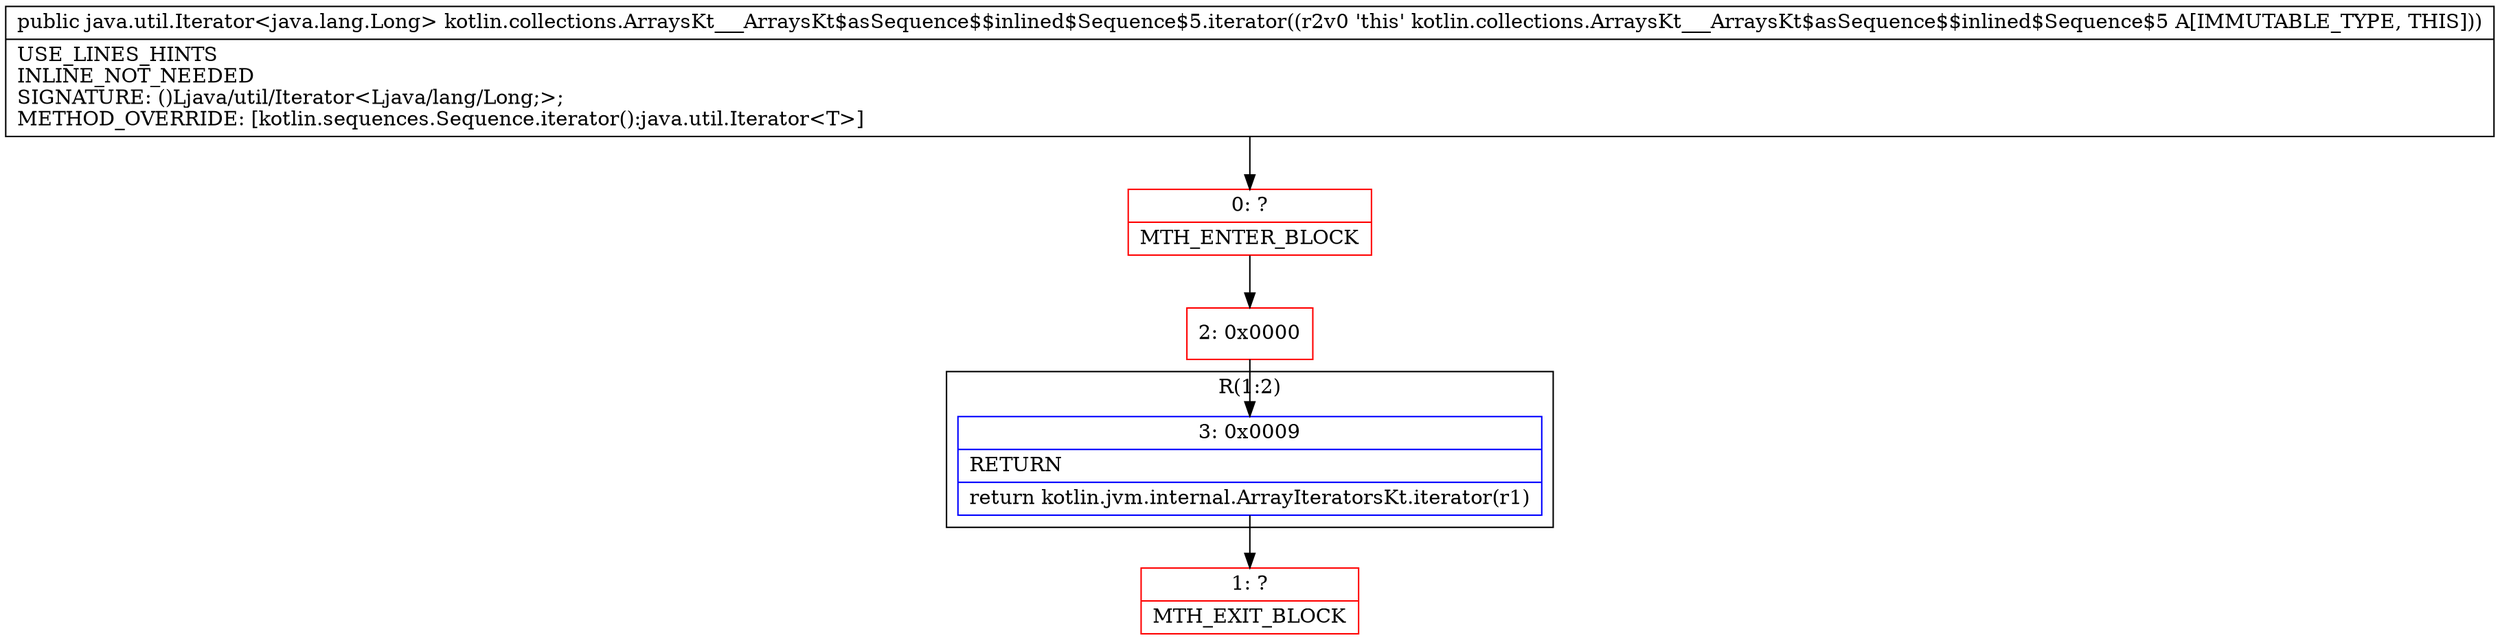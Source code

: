 digraph "CFG forkotlin.collections.ArraysKt___ArraysKt$asSequence$$inlined$Sequence$5.iterator()Ljava\/util\/Iterator;" {
subgraph cluster_Region_1673725651 {
label = "R(1:2)";
node [shape=record,color=blue];
Node_3 [shape=record,label="{3\:\ 0x0009|RETURN\l|return kotlin.jvm.internal.ArrayIteratorsKt.iterator(r1)\l}"];
}
Node_0 [shape=record,color=red,label="{0\:\ ?|MTH_ENTER_BLOCK\l}"];
Node_2 [shape=record,color=red,label="{2\:\ 0x0000}"];
Node_1 [shape=record,color=red,label="{1\:\ ?|MTH_EXIT_BLOCK\l}"];
MethodNode[shape=record,label="{public java.util.Iterator\<java.lang.Long\> kotlin.collections.ArraysKt___ArraysKt$asSequence$$inlined$Sequence$5.iterator((r2v0 'this' kotlin.collections.ArraysKt___ArraysKt$asSequence$$inlined$Sequence$5 A[IMMUTABLE_TYPE, THIS]))  | USE_LINES_HINTS\lINLINE_NOT_NEEDED\lSIGNATURE: ()Ljava\/util\/Iterator\<Ljava\/lang\/Long;\>;\lMETHOD_OVERRIDE: [kotlin.sequences.Sequence.iterator():java.util.Iterator\<T\>]\l}"];
MethodNode -> Node_0;Node_3 -> Node_1;
Node_0 -> Node_2;
Node_2 -> Node_3;
}

